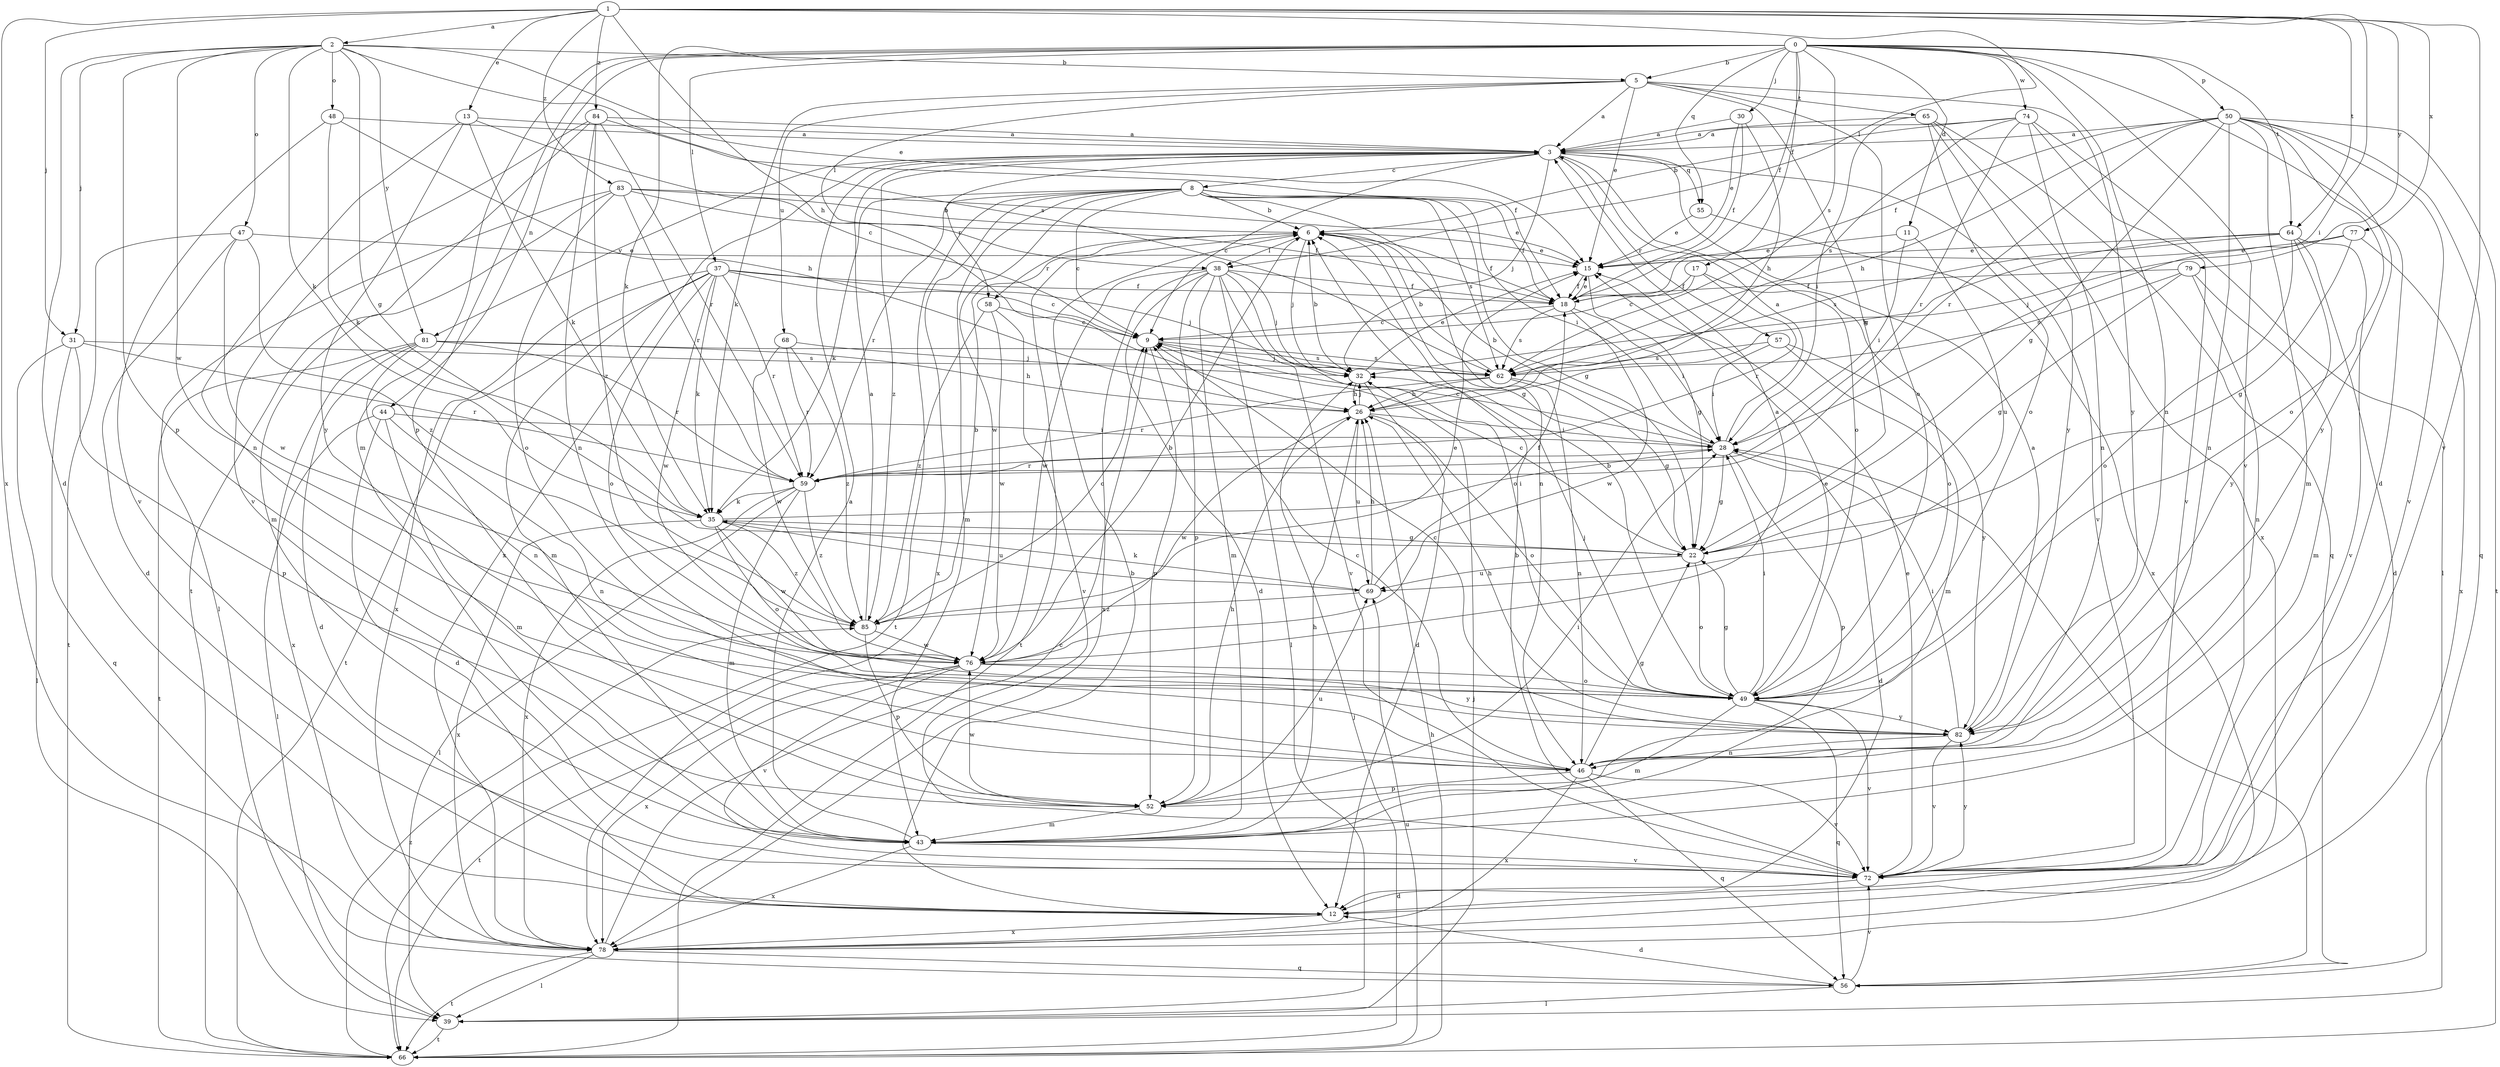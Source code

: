 strict digraph  {
0;
1;
2;
3;
5;
6;
8;
9;
11;
12;
13;
15;
17;
18;
22;
26;
28;
30;
31;
32;
35;
37;
38;
39;
43;
44;
46;
47;
48;
49;
50;
52;
55;
56;
57;
58;
59;
62;
64;
65;
66;
68;
69;
72;
74;
76;
77;
78;
79;
81;
82;
83;
84;
85;
0 -> 5  [label=b];
0 -> 11  [label=d];
0 -> 12  [label=d];
0 -> 17  [label=f];
0 -> 18  [label=f];
0 -> 30  [label=j];
0 -> 35  [label=k];
0 -> 37  [label=l];
0 -> 43  [label=m];
0 -> 44  [label=n];
0 -> 46  [label=n];
0 -> 50  [label=p];
0 -> 52  [label=p];
0 -> 55  [label=q];
0 -> 62  [label=s];
0 -> 64  [label=t];
0 -> 72  [label=v];
0 -> 74  [label=w];
1 -> 2  [label=a];
1 -> 13  [label=e];
1 -> 26  [label=h];
1 -> 28  [label=i];
1 -> 31  [label=j];
1 -> 38  [label=l];
1 -> 64  [label=t];
1 -> 72  [label=v];
1 -> 77  [label=x];
1 -> 78  [label=x];
1 -> 79  [label=y];
1 -> 83  [label=z];
1 -> 84  [label=z];
2 -> 5  [label=b];
2 -> 12  [label=d];
2 -> 15  [label=e];
2 -> 22  [label=g];
2 -> 31  [label=j];
2 -> 35  [label=k];
2 -> 47  [label=o];
2 -> 48  [label=o];
2 -> 52  [label=p];
2 -> 62  [label=s];
2 -> 76  [label=w];
2 -> 81  [label=y];
3 -> 8  [label=c];
3 -> 9  [label=c];
3 -> 32  [label=j];
3 -> 49  [label=o];
3 -> 55  [label=q];
3 -> 57  [label=r];
3 -> 58  [label=r];
3 -> 72  [label=v];
3 -> 78  [label=x];
3 -> 81  [label=y];
3 -> 85  [label=z];
5 -> 3  [label=a];
5 -> 15  [label=e];
5 -> 22  [label=g];
5 -> 35  [label=k];
5 -> 38  [label=l];
5 -> 49  [label=o];
5 -> 65  [label=t];
5 -> 68  [label=u];
5 -> 82  [label=y];
6 -> 15  [label=e];
6 -> 18  [label=f];
6 -> 22  [label=g];
6 -> 32  [label=j];
6 -> 38  [label=l];
6 -> 58  [label=r];
6 -> 66  [label=t];
8 -> 6  [label=b];
8 -> 9  [label=c];
8 -> 18  [label=f];
8 -> 22  [label=g];
8 -> 28  [label=i];
8 -> 35  [label=k];
8 -> 43  [label=m];
8 -> 46  [label=n];
8 -> 59  [label=r];
8 -> 62  [label=s];
8 -> 66  [label=t];
8 -> 76  [label=w];
8 -> 78  [label=x];
9 -> 32  [label=j];
9 -> 52  [label=p];
9 -> 62  [label=s];
11 -> 15  [label=e];
11 -> 28  [label=i];
11 -> 69  [label=u];
12 -> 6  [label=b];
12 -> 78  [label=x];
13 -> 3  [label=a];
13 -> 9  [label=c];
13 -> 35  [label=k];
13 -> 46  [label=n];
13 -> 82  [label=y];
15 -> 18  [label=f];
15 -> 22  [label=g];
17 -> 9  [label=c];
17 -> 18  [label=f];
17 -> 49  [label=o];
17 -> 59  [label=r];
18 -> 9  [label=c];
18 -> 15  [label=e];
18 -> 28  [label=i];
18 -> 62  [label=s];
18 -> 76  [label=w];
22 -> 9  [label=c];
22 -> 49  [label=o];
22 -> 69  [label=u];
26 -> 28  [label=i];
26 -> 32  [label=j];
26 -> 49  [label=o];
26 -> 69  [label=u];
26 -> 76  [label=w];
28 -> 3  [label=a];
28 -> 6  [label=b];
28 -> 9  [label=c];
28 -> 12  [label=d];
28 -> 22  [label=g];
28 -> 52  [label=p];
28 -> 59  [label=r];
30 -> 3  [label=a];
30 -> 15  [label=e];
30 -> 18  [label=f];
30 -> 26  [label=h];
31 -> 39  [label=l];
31 -> 52  [label=p];
31 -> 56  [label=q];
31 -> 59  [label=r];
31 -> 62  [label=s];
32 -> 6  [label=b];
32 -> 12  [label=d];
32 -> 15  [label=e];
32 -> 26  [label=h];
35 -> 22  [label=g];
35 -> 28  [label=i];
35 -> 49  [label=o];
35 -> 69  [label=u];
35 -> 76  [label=w];
35 -> 78  [label=x];
35 -> 85  [label=z];
37 -> 9  [label=c];
37 -> 18  [label=f];
37 -> 32  [label=j];
37 -> 35  [label=k];
37 -> 43  [label=m];
37 -> 49  [label=o];
37 -> 59  [label=r];
37 -> 66  [label=t];
37 -> 76  [label=w];
37 -> 78  [label=x];
38 -> 12  [label=d];
38 -> 18  [label=f];
38 -> 32  [label=j];
38 -> 39  [label=l];
38 -> 43  [label=m];
38 -> 49  [label=o];
38 -> 52  [label=p];
38 -> 72  [label=v];
38 -> 76  [label=w];
38 -> 78  [label=x];
39 -> 32  [label=j];
39 -> 66  [label=t];
43 -> 3  [label=a];
43 -> 26  [label=h];
43 -> 72  [label=v];
43 -> 78  [label=x];
44 -> 12  [label=d];
44 -> 28  [label=i];
44 -> 39  [label=l];
44 -> 43  [label=m];
44 -> 46  [label=n];
46 -> 9  [label=c];
46 -> 22  [label=g];
46 -> 52  [label=p];
46 -> 56  [label=q];
46 -> 72  [label=v];
46 -> 78  [label=x];
47 -> 12  [label=d];
47 -> 15  [label=e];
47 -> 66  [label=t];
47 -> 76  [label=w];
47 -> 85  [label=z];
48 -> 3  [label=a];
48 -> 26  [label=h];
48 -> 35  [label=k];
48 -> 72  [label=v];
49 -> 6  [label=b];
49 -> 15  [label=e];
49 -> 22  [label=g];
49 -> 28  [label=i];
49 -> 32  [label=j];
49 -> 43  [label=m];
49 -> 56  [label=q];
49 -> 72  [label=v];
49 -> 82  [label=y];
50 -> 3  [label=a];
50 -> 18  [label=f];
50 -> 22  [label=g];
50 -> 26  [label=h];
50 -> 43  [label=m];
50 -> 46  [label=n];
50 -> 49  [label=o];
50 -> 56  [label=q];
50 -> 59  [label=r];
50 -> 66  [label=t];
50 -> 72  [label=v];
50 -> 82  [label=y];
52 -> 26  [label=h];
52 -> 28  [label=i];
52 -> 43  [label=m];
52 -> 69  [label=u];
52 -> 76  [label=w];
55 -> 15  [label=e];
55 -> 78  [label=x];
56 -> 12  [label=d];
56 -> 28  [label=i];
56 -> 39  [label=l];
56 -> 72  [label=v];
57 -> 28  [label=i];
57 -> 43  [label=m];
57 -> 62  [label=s];
57 -> 82  [label=y];
58 -> 9  [label=c];
58 -> 72  [label=v];
58 -> 76  [label=w];
58 -> 85  [label=z];
59 -> 35  [label=k];
59 -> 39  [label=l];
59 -> 43  [label=m];
59 -> 78  [label=x];
59 -> 85  [label=z];
62 -> 6  [label=b];
62 -> 22  [label=g];
62 -> 26  [label=h];
62 -> 46  [label=n];
62 -> 59  [label=r];
64 -> 12  [label=d];
64 -> 15  [label=e];
64 -> 26  [label=h];
64 -> 49  [label=o];
64 -> 62  [label=s];
64 -> 72  [label=v];
64 -> 82  [label=y];
65 -> 3  [label=a];
65 -> 28  [label=i];
65 -> 49  [label=o];
65 -> 56  [label=q];
65 -> 78  [label=x];
65 -> 82  [label=y];
66 -> 26  [label=h];
66 -> 32  [label=j];
66 -> 69  [label=u];
66 -> 85  [label=z];
68 -> 32  [label=j];
68 -> 59  [label=r];
68 -> 76  [label=w];
68 -> 85  [label=z];
69 -> 18  [label=f];
69 -> 26  [label=h];
69 -> 35  [label=k];
69 -> 85  [label=z];
72 -> 6  [label=b];
72 -> 12  [label=d];
72 -> 15  [label=e];
72 -> 82  [label=y];
74 -> 3  [label=a];
74 -> 6  [label=b];
74 -> 39  [label=l];
74 -> 46  [label=n];
74 -> 59  [label=r];
74 -> 62  [label=s];
74 -> 72  [label=v];
76 -> 3  [label=a];
76 -> 6  [label=b];
76 -> 49  [label=o];
76 -> 66  [label=t];
76 -> 72  [label=v];
76 -> 78  [label=x];
76 -> 82  [label=y];
77 -> 15  [label=e];
77 -> 22  [label=g];
77 -> 32  [label=j];
77 -> 78  [label=x];
78 -> 9  [label=c];
78 -> 39  [label=l];
78 -> 56  [label=q];
78 -> 66  [label=t];
79 -> 18  [label=f];
79 -> 22  [label=g];
79 -> 43  [label=m];
79 -> 46  [label=n];
79 -> 62  [label=s];
81 -> 12  [label=d];
81 -> 26  [label=h];
81 -> 46  [label=n];
81 -> 59  [label=r];
81 -> 62  [label=s];
81 -> 66  [label=t];
81 -> 78  [label=x];
82 -> 3  [label=a];
82 -> 9  [label=c];
82 -> 26  [label=h];
82 -> 28  [label=i];
82 -> 46  [label=n];
82 -> 72  [label=v];
83 -> 6  [label=b];
83 -> 15  [label=e];
83 -> 18  [label=f];
83 -> 39  [label=l];
83 -> 43  [label=m];
83 -> 49  [label=o];
83 -> 59  [label=r];
84 -> 3  [label=a];
84 -> 18  [label=f];
84 -> 46  [label=n];
84 -> 59  [label=r];
84 -> 66  [label=t];
84 -> 72  [label=v];
84 -> 85  [label=z];
85 -> 3  [label=a];
85 -> 6  [label=b];
85 -> 9  [label=c];
85 -> 15  [label=e];
85 -> 52  [label=p];
85 -> 76  [label=w];
}
